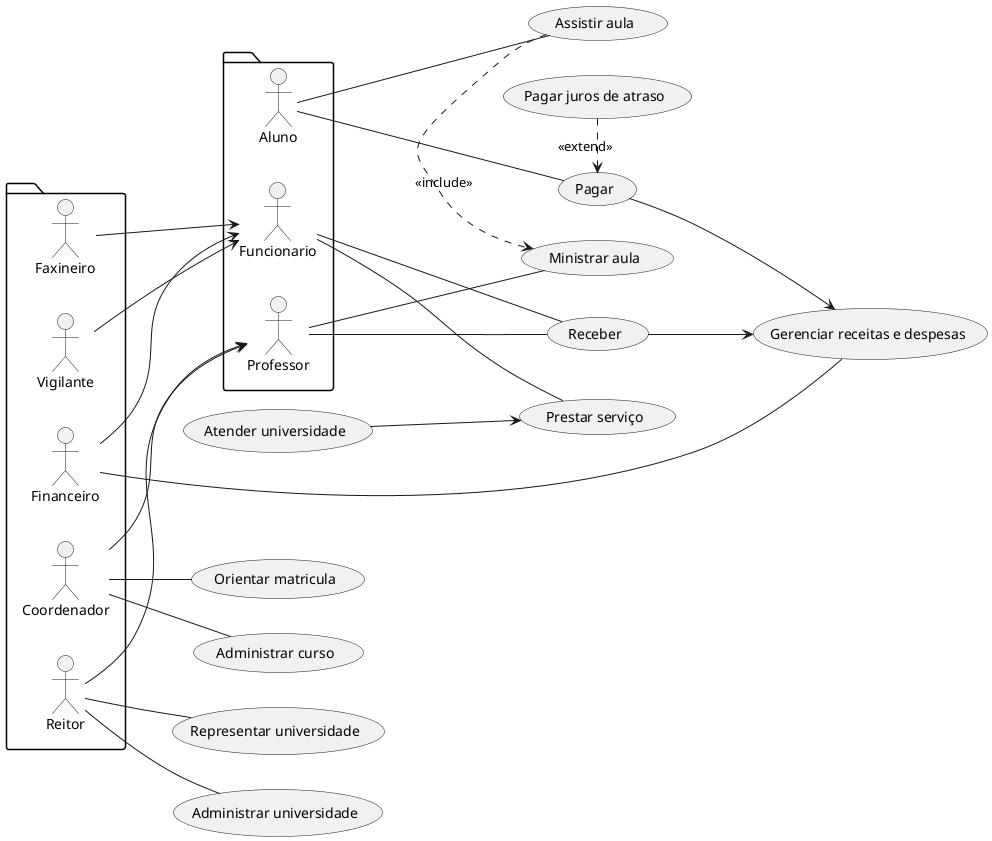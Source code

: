 @startuml
/' Casos de usos do sistema universidade'/
left to right direction



  
  package {

  actor Coordenador as coo
  actor Reitor as rei
  actor Faxineiro as fax
  actor Financeiro as fin
  actor Vigilante as vig
  }
  package {
  actor Funcionario as fun
  actor Professor as prof
  actor Aluno as al
  }

  usecase "Ministrar aula" as UC1
  usecase "Orientar matricula" as UC2
  usecase "Administrar curso" as UC3
  usecase "Administrar universidade" as UC4
  usecase "Representar universidade" as UC5

  usecase "Assistir aula" as UC6
  usecase "Prestar serviço" as UC7
  usecase "Atender universidade" as UC8
  usecase "Gerenciar receitas e despesas" as UC9
  usecase Pagar as UC10
  usecase Receber as UC11
  usecase "Pagar juros de atraso" as UC12
      
  

prof -- UC1
prof -- UC11
coo -- UC2
coo -- UC3
coo --> prof
rei --UC4
rei -- UC5
rei --> prof
al -- UC6
al -- UC10
(UC12) .> (UC10) : <<extend>>
(UC6) .> (UC1) : <<include>>
fun -- UC7
fun -- UC11
fax --> fun
vig --> fun
UC8 --> UC7
UC10 --> UC9
UC11 --> UC9
fin -- UC9
fin --> fun
@enduml
